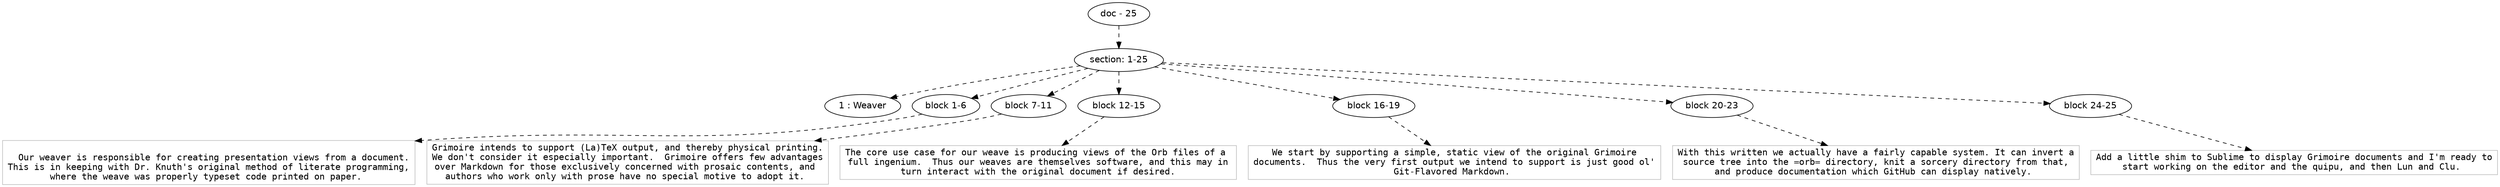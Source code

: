 digraph hierarchy {

node [fontname=Helvetica]
edge [style=dashed]

doc_0 [label="doc - 25"]


doc_0 -> { section_1}
{rank=same; section_1}

section_1 [label="section: 1-25"]


section_1 -> { header_2 block_3 block_4 block_5 block_6 block_7 block_8}
{rank=same; header_2 block_3 block_4 block_5 block_6 block_7 block_8}

header_2 [label="1 : Weaver"]

block_3 [label="block 1-6"]

block_4 [label="block 7-11"]

block_5 [label="block 12-15"]

block_6 [label="block 16-19"]

block_7 [label="block 20-23"]

block_8 [label="block 24-25"]


block_3 -> leaf_9
leaf_9  [color=Gray,shape=rectangle,fontname=Inconsolata,label="
  Our weaver is responsible for creating presentation views from a document.
This is in keeping with Dr. Knuth's original method of literate programming,
where the weave was properly typeset code printed on paper. 
"]
block_4 -> leaf_10
leaf_10  [color=Gray,shape=rectangle,fontname=Inconsolata,label="Grimoire intends to support (La)TeX output, and thereby physical printing.
We don't consider it especially important.  Grimoire offers few advantages
over Markdown for those exclusively concerned with prosaic contents, and 
authors who work only with prose have no special motive to adopt it. 
"]
block_5 -> leaf_11
leaf_11  [color=Gray,shape=rectangle,fontname=Inconsolata,label="The core use case for our weave is producing views of the Orb files of a 
full ingenium.  Thus our weaves are themselves software, and this may in
turn interact with the original document if desired.
"]
block_6 -> leaf_12
leaf_12  [color=Gray,shape=rectangle,fontname=Inconsolata,label="We start by supporting a simple, static view of the original Grimoire
documents.  Thus the very first output we intend to support is just good ol'
Git-Flavored Markdown. 
"]
block_7 -> leaf_13
leaf_13  [color=Gray,shape=rectangle,fontname=Inconsolata,label="With this written we actually have a fairly capable system. It can invert a
source tree into the =orb= directory, knit a sorcery directory from that,
and produce documentation which GitHub can display natively. 
"]
block_8 -> leaf_14
leaf_14  [color=Gray,shape=rectangle,fontname=Inconsolata,label="Add a little shim to Sublime to display Grimoire documents and I'm ready to
start working on the editor and the quipu, and then Lun and Clu. "]

}
